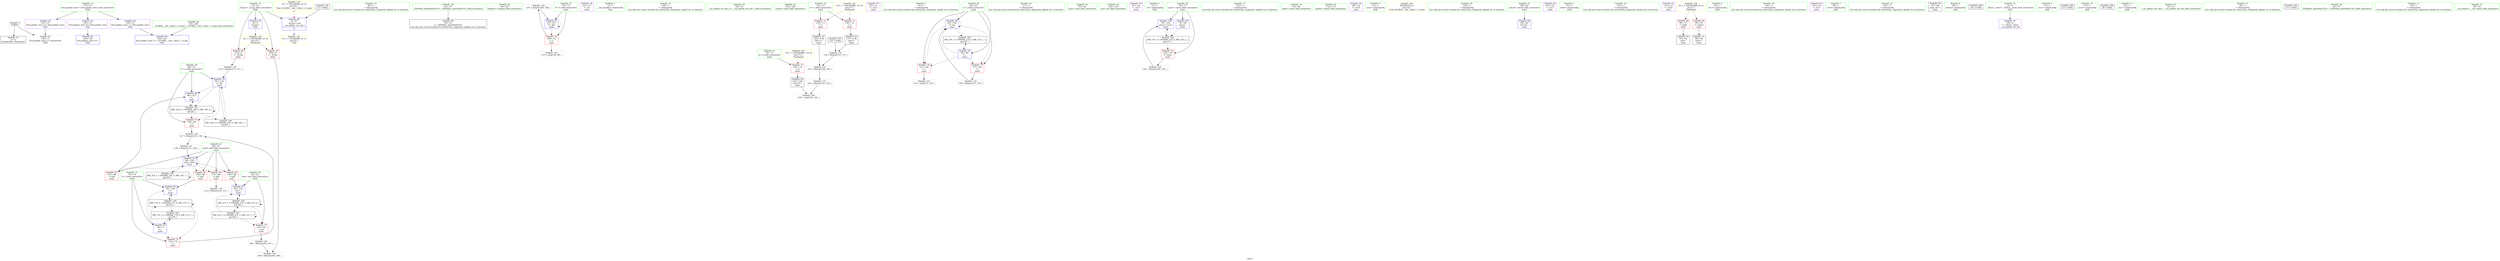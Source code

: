 digraph "SVFG" {
	label="SVFG";

	Node0x564254db64c0 [shape=record,color=grey,label="{NodeID: 0\nNullPtr}"];
	Node0x564254db64c0 -> Node0x564254dc0fc0[style=solid];
	Node0x564254db64c0 -> Node0x564254dc41e0[style=solid];
	Node0x564254dc1160 [shape=record,color=blue,label="{NodeID: 97\n82\<--150\nans\<--\nmain\n}"];
	Node0x564254dc1160 -> Node0x564254dcf0f0[style=dashed];
	Node0x564254dbf2c0 [shape=record,color=green,label="{NodeID: 14\n89\<--1\n\<--dummyObj\nCan only get source location for instruction, argument, global var or function.}"];
	Node0x564254dbfea0 [shape=record,color=green,label="{NodeID: 28\n41\<--47\n_ZNSt8ios_base4InitD1Ev\<--_ZNSt8ios_base4InitD1Ev_field_insensitive\n}"];
	Node0x564254dbfea0 -> Node0x564254dc20e0[style=solid];
	Node0x564254dc0ac0 [shape=record,color=green,label="{NodeID: 42\n94\<--95\nfreopen\<--freopen_field_insensitive\n}"];
	Node0x564254dc82d0 [shape=record,color=grey,label="{NodeID: 139\n107 = Binary(106, 108, )\n}"];
	Node0x564254dc82d0 -> Node0x564254dc4550[style=solid];
	Node0x564254dc2790 [shape=record,color=purple,label="{NodeID: 56\n91\<--11\n\<--.str\nmain\n}"];
	Node0x564254dc3380 [shape=record,color=red,label="{NodeID: 70\n106\<--70\n\<--T\nmain\n}"];
	Node0x564254dc3380 -> Node0x564254dc82d0[style=solid];
	Node0x564254dc3380 -> Node0x564254dc8710[style=solid];
	Node0x564254dc3ee0 [shape=record,color=blue,label="{NodeID: 84\n8\<--9\n_ZL2pi\<--\nGlob }"];
	Node0x564254dc3ee0 -> Node0x564254dd1a10[style=dashed];
	Node0x564254db5730 [shape=record,color=green,label="{NodeID: 1\n7\<--1\n__dso_handle\<--dummyObj\nGlob }"];
	Node0x564254dc1230 [shape=record,color=blue,label="{NodeID: 98\n80\<--153\nr\<--\nmain\n}"];
	Node0x564254dc1230 -> Node0x564254dcebf0[style=dashed];
	Node0x564254dbf350 [shape=record,color=green,label="{NodeID: 15\n108\<--1\n\<--dummyObj\nCan only get source location for instruction, argument, global var or function.}"];
	Node0x564254dbffa0 [shape=record,color=green,label="{NodeID: 29\n54\<--55\n__cxx_global_var_init.1\<--__cxx_global_var_init.1_field_insensitive\n}"];
	Node0x564254dc0bc0 [shape=record,color=green,label="{NodeID: 43\n103\<--104\nscanf\<--scanf_field_insensitive\n}"];
	Node0x564254dc8410 [shape=record,color=grey,label="{NodeID: 140\n146 = cmp(142, 145, )\n}"];
	Node0x564254dc2860 [shape=record,color=purple,label="{NodeID: 57\n92\<--13\n\<--.str.2\nmain\n}"];
	Node0x564254dc3450 [shape=record,color=red,label="{NodeID: 71\n136\<--72\n\<--v\nmain\n}"];
	Node0x564254dc3450 -> Node0x564254dc2450[style=solid];
	Node0x564254dc3fe0 [shape=record,color=blue,label="{NodeID: 85\n193\<--28\nllvm.global_ctors_0\<--\nGlob }"];
	Node0x564254db5230 [shape=record,color=green,label="{NodeID: 2\n9\<--1\n\<--dummyObj\nCan only get source location for instruction, argument, global var or function.}"];
	Node0x564254dc1300 [shape=record,color=blue,label="{NodeID: 99\n84\<--158\ni\<--inc\nmain\n}"];
	Node0x564254dc1300 -> Node0x564254dc3a00[style=dashed];
	Node0x564254dc1300 -> Node0x564254dc3ad0[style=dashed];
	Node0x564254dc1300 -> Node0x564254dc1300[style=dashed];
	Node0x564254dc1300 -> Node0x564254dcdcf0[style=dashed];
	Node0x564254dbf420 [shape=record,color=green,label="{NodeID: 16\n117\<--1\n\<--dummyObj\nCan only get source location for instruction, argument, global var or function.}"];
	Node0x564254dc00a0 [shape=record,color=green,label="{NodeID: 30\n59\<--60\nacos\<--acos_field_insensitive\n}"];
	Node0x564254dc0cc0 [shape=record,color=green,label="{NodeID: 44\n134\<--135\nsin\<--sin_field_insensitive\n}"];
	Node0x564254dc8590 [shape=record,color=grey,label="{NodeID: 141\n122 = cmp(121, 123, )\n}"];
	Node0x564254dc2930 [shape=record,color=purple,label="{NodeID: 58\n97\<--16\n\<--.str.3\nmain\n}"];
	Node0x564254dc3520 [shape=record,color=red,label="{NodeID: 72\n139\<--72\n\<--v\nmain\n}"];
	Node0x564254dc3520 -> Node0x564254dc2520[style=solid];
	Node0x564254dc40e0 [shape=record,color=blue,label="{NodeID: 86\n194\<--29\nllvm.global_ctors_1\<--_GLOBAL__sub_I_dtyfc_1_0.cpp\nGlob }"];
	Node0x564254db6550 [shape=record,color=green,label="{NodeID: 3\n11\<--1\n.str\<--dummyObj\nGlob }"];
	Node0x564254dc13d0 [shape=record,color=blue,label="{NodeID: 100\n76\<--163\ncases\<--inc12\nmain\n}"];
	Node0x564254dc13d0 -> Node0x564254dcc8f0[style=dashed];
	Node0x564254dbf4f0 [shape=record,color=green,label="{NodeID: 17\n123\<--1\n\<--dummyObj\nCan only get source location for instruction, argument, global var or function.}"];
	Node0x564254dc01a0 [shape=record,color=green,label="{NodeID: 31\n65\<--66\nmain\<--main_field_insensitive\n}"];
	Node0x564254dc6a00 [shape=record,color=grey,label="{NodeID: 128\n163 = Binary(162, 159, )\n}"];
	Node0x564254dc6a00 -> Node0x564254dc13d0[style=solid];
	Node0x564254dc0dc0 [shape=record,color=green,label="{NodeID: 45\n172\<--173\nprintf\<--printf_field_insensitive\n}"];
	Node0x564254dc8710 [shape=record,color=grey,label="{NodeID: 142\n110 = cmp(106, 89, )\n}"];
	Node0x564254dc2a00 [shape=record,color=purple,label="{NodeID: 59\n98\<--18\n\<--.str.4\nmain\n}"];
	Node0x564254dc35f0 [shape=record,color=red,label="{NodeID: 73\n144\<--74\n\<--d\nmain\n}"];
	Node0x564254dc35f0 -> Node0x564254dc25f0[style=solid];
	Node0x564254dd23b0 [shape=record,color=yellow,style=double,label="{NodeID: 170\n2V_1 = ENCHI(MR_2V_0)\npts\{10 \}\nFun[_GLOBAL__sub_I_dtyfc_1_0.cpp]|{<s0>11}}"];
	Node0x564254dd23b0:s0 -> Node0x564254dc42e0[style=dashed,color=red];
	Node0x564254dc41e0 [shape=record,color=blue, style = dotted,label="{NodeID: 87\n195\<--3\nllvm.global_ctors_2\<--dummyVal\nGlob }"];
	Node0x564254db5320 [shape=record,color=green,label="{NodeID: 4\n13\<--1\n.str.2\<--dummyObj\nGlob }"];
	Node0x564254dd3a90 [shape=record,color=yellow,style=double,label="{NodeID: 184\nRETMU(2V_2)\npts\{10 \}\nFun[_GLOBAL__sub_I_dtyfc_1_0.cpp]}"];
	Node0x564254dbf5c0 [shape=record,color=green,label="{NodeID: 18\n129\<--1\n\<--dummyObj\nCan only get source location for instruction, argument, global var or function.}"];
	Node0x564254dc02a0 [shape=record,color=green,label="{NodeID: 32\n68\<--69\nretval\<--retval_field_insensitive\nmain\n}"];
	Node0x564254dc02a0 -> Node0x564254dc43b0[style=solid];
	Node0x564254dc6b80 [shape=record,color=grey,label="{NodeID: 129\n166 = Binary(165, 167, )\n}"];
	Node0x564254dc6b80 -> Node0x564254dc6d00[style=solid];
	Node0x564254dc0ec0 [shape=record,color=green,label="{NodeID: 46\n29\<--188\n_GLOBAL__sub_I_dtyfc_1_0.cpp\<--_GLOBAL__sub_I_dtyfc_1_0.cpp_field_insensitive\n}"];
	Node0x564254dc0ec0 -> Node0x564254dc40e0[style=solid];
	Node0x564254dc2ad0 [shape=record,color=purple,label="{NodeID: 60\n101\<--21\n\<--.str.5\nmain\n}"];
	Node0x564254dc36c0 [shape=record,color=red,label="{NodeID: 74\n162\<--76\n\<--cases\nmain\n}"];
	Node0x564254dc36c0 -> Node0x564254dc6a00[style=solid];
	Node0x564254dc42e0 [shape=record,color=blue,label="{NodeID: 88\n8\<--57\n_ZL2pi\<--call\n__cxx_global_var_init.1\n|{<s0>11}}"];
	Node0x564254dc42e0:s0 -> Node0x564254dd3dc0[style=dashed,color=blue];
	Node0x564254db5820 [shape=record,color=green,label="{NodeID: 5\n15\<--1\nstdin\<--dummyObj\nGlob }"];
	Node0x564254dbf690 [shape=record,color=green,label="{NodeID: 19\n143\<--1\n\<--dummyObj\nCan only get source location for instruction, argument, global var or function.}"];
	Node0x564254dc0370 [shape=record,color=green,label="{NodeID: 33\n70\<--71\nT\<--T_field_insensitive\nmain\n}"];
	Node0x564254dc0370 -> Node0x564254dc3380[style=solid];
	Node0x564254dc0370 -> Node0x564254dc4550[style=solid];
	Node0x564254dc6d00 [shape=record,color=grey,label="{NodeID: 130\n169 = Binary(166, 168, )\n}"];
	Node0x564254dc0fc0 [shape=record,color=black,label="{NodeID: 47\n2\<--3\ndummyVal\<--dummyVal\n}"];
	Node0x564254dcc8f0 [shape=record,color=black,label="{NodeID: 144\nMR_15V_3 = PHI(MR_15V_4, MR_15V_2, )\npts\{77 \}\n}"];
	Node0x564254dcc8f0 -> Node0x564254dc36c0[style=dashed];
	Node0x564254dcc8f0 -> Node0x564254dc13d0[style=dashed];
	Node0x564254dc2ba0 [shape=record,color=purple,label="{NodeID: 61\n112\<--23\n\<--.str.6\nmain\n}"];
	Node0x564254dd0ef0 [shape=record,color=yellow,style=double,label="{NodeID: 158\n4V_1 = ENCHI(MR_4V_0)\npts\{1 \}\nFun[main]}"];
	Node0x564254dd0ef0 -> Node0x564254dc31e0[style=dashed];
	Node0x564254dd0ef0 -> Node0x564254dc32b0[style=dashed];
	Node0x564254dc3790 [shape=record,color=red,label="{NodeID: 75\n125\<--78\n\<--l\nmain\n}"];
	Node0x564254dc3790 -> Node0x564254dc1c10[style=solid];
	Node0x564254dc43b0 [shape=record,color=blue,label="{NodeID: 89\n68\<--89\nretval\<--\nmain\n}"];
	Node0x564254dbe690 [shape=record,color=green,label="{NodeID: 6\n16\<--1\n.str.3\<--dummyObj\nGlob }"];
	Node0x564254dbf760 [shape=record,color=green,label="{NodeID: 20\n159\<--1\n\<--dummyObj\nCan only get source location for instruction, argument, global var or function.}"];
	Node0x564254dc0440 [shape=record,color=green,label="{NodeID: 34\n72\<--73\nv\<--v_field_insensitive\nmain\n}"];
	Node0x564254dc0440 -> Node0x564254dc3450[style=solid];
	Node0x564254dc0440 -> Node0x564254dc3520[style=solid];
	Node0x564254dc6e80 [shape=record,color=grey,label="{NodeID: 131\n141 = Binary(138, 140, )\n}"];
	Node0x564254dc6e80 -> Node0x564254dc7180[style=solid];
	Node0x564254dc20e0 [shape=record,color=black,label="{NodeID: 48\n40\<--41\n\<--_ZNSt8ios_base4InitD1Ev\nCan only get source location for instruction, argument, global var or function.}"];
	Node0x564254dccdf0 [shape=record,color=black,label="{NodeID: 145\nMR_17V_2 = PHI(MR_17V_4, MR_17V_1, )\npts\{79 \}\n}"];
	Node0x564254dccdf0 -> Node0x564254dc4620[style=dashed];
	Node0x564254dc2c70 [shape=record,color=purple,label="{NodeID: 62\n170\<--25\n\<--.str.7\nmain\n}"];
	Node0x564254dd1a10 [shape=record,color=yellow,style=double,label="{NodeID: 159\n2V_1 = ENCHI(MR_2V_0)\npts\{10 \}\nFun[main]}"];
	Node0x564254dd1a10 -> Node0x564254dc3040[style=dashed];
	Node0x564254dd1a10 -> Node0x564254dc3110[style=dashed];
	Node0x564254dc3860 [shape=record,color=red,label="{NodeID: 76\n126\<--80\n\<--r\nmain\n}"];
	Node0x564254dc3860 -> Node0x564254dc1c10[style=solid];
	Node0x564254dc4480 [shape=record,color=blue,label="{NodeID: 90\n76\<--89\ncases\<--\nmain\n}"];
	Node0x564254dc4480 -> Node0x564254dcc8f0[style=dashed];
	Node0x564254dbe720 [shape=record,color=green,label="{NodeID: 7\n18\<--1\n.str.4\<--dummyObj\nGlob }"];
	Node0x564254dd3dc0 [shape=record,color=yellow,style=double,label="{NodeID: 187\n2V_2 = CSCHI(MR_2V_1)\npts\{10 \}\nCS[]}"];
	Node0x564254dbf830 [shape=record,color=green,label="{NodeID: 21\n167\<--1\n\<--dummyObj\nCan only get source location for instruction, argument, global var or function.}"];
	Node0x564254dc0510 [shape=record,color=green,label="{NodeID: 35\n74\<--75\nd\<--d_field_insensitive\nmain\n}"];
	Node0x564254dc0510 -> Node0x564254dc35f0[style=solid];
	Node0x564254dc7000 [shape=record,color=grey,label="{NodeID: 132\n158 = Binary(157, 159, )\n}"];
	Node0x564254dc7000 -> Node0x564254dc1300[style=solid];
	Node0x564254dc21e0 [shape=record,color=black,label="{NodeID: 49\n67\<--89\nmain_ret\<--\nmain\n}"];
	Node0x564254dcd2f0 [shape=record,color=black,label="{NodeID: 146\nMR_19V_2 = PHI(MR_19V_4, MR_19V_1, )\npts\{81 \}\n}"];
	Node0x564254dcd2f0 -> Node0x564254dc46f0[style=dashed];
	Node0x564254dc2d40 [shape=record,color=purple,label="{NodeID: 63\n193\<--27\nllvm.global_ctors_0\<--llvm.global_ctors\nGlob }"];
	Node0x564254dc2d40 -> Node0x564254dc3fe0[style=solid];
	Node0x564254dc3930 [shape=record,color=red,label="{NodeID: 77\n165\<--82\n\<--ans\nmain\n}"];
	Node0x564254dc3930 -> Node0x564254dc6b80[style=solid];
	Node0x564254dc4550 [shape=record,color=blue,label="{NodeID: 91\n70\<--107\nT\<--dec\nmain\n}"];
	Node0x564254dc4550 -> Node0x564254dc3380[style=dashed];
	Node0x564254dc4550 -> Node0x564254dc4550[style=dashed];
	Node0x564254dbe7b0 [shape=record,color=green,label="{NodeID: 8\n20\<--1\nstdout\<--dummyObj\nGlob }"];
	Node0x564254bf27a0 [shape=record,color=black,label="{NodeID: 188\n102 = PHI()\n}"];
	Node0x564254dbf900 [shape=record,color=green,label="{NodeID: 22\n4\<--6\n_ZStL8__ioinit\<--_ZStL8__ioinit_field_insensitive\nGlob }"];
	Node0x564254dbf900 -> Node0x564254dc26c0[style=solid];
	Node0x564254dc05e0 [shape=record,color=green,label="{NodeID: 36\n76\<--77\ncases\<--cases_field_insensitive\nmain\n}"];
	Node0x564254dc05e0 -> Node0x564254dc36c0[style=solid];
	Node0x564254dc05e0 -> Node0x564254dc4480[style=solid];
	Node0x564254dc05e0 -> Node0x564254dc13d0[style=solid];
	Node0x564254dc7180 [shape=record,color=grey,label="{NodeID: 133\n142 = Binary(141, 143, )\n}"];
	Node0x564254dc7180 -> Node0x564254dc8410[style=solid];
	Node0x564254dc22b0 [shape=record,color=black,label="{NodeID: 50\n93\<--90\ncall\<--\nmain\n}"];
	Node0x564254dcd7f0 [shape=record,color=black,label="{NodeID: 147\nMR_21V_2 = PHI(MR_21V_3, MR_21V_1, )\npts\{83 \}\n}"];
	Node0x564254dcd7f0 -> Node0x564254dc3930[style=dashed];
	Node0x564254dcd7f0 -> Node0x564254dc1160[style=dashed];
	Node0x564254dcd7f0 -> Node0x564254dcd7f0[style=dashed];
	Node0x564254dcd7f0 -> Node0x564254dcf0f0[style=dashed];
	Node0x564254dc2e40 [shape=record,color=purple,label="{NodeID: 64\n194\<--27\nllvm.global_ctors_1\<--llvm.global_ctors\nGlob }"];
	Node0x564254dc2e40 -> Node0x564254dc40e0[style=solid];
	Node0x564254dc3a00 [shape=record,color=red,label="{NodeID: 78\n121\<--84\n\<--i\nmain\n}"];
	Node0x564254dc3a00 -> Node0x564254dc8590[style=solid];
	Node0x564254dc4620 [shape=record,color=blue,label="{NodeID: 92\n78\<--9\nl\<--\nmain\n}"];
	Node0x564254dc4620 -> Node0x564254dc3790[style=dashed];
	Node0x564254dc4620 -> Node0x564254dc1090[style=dashed];
	Node0x564254dc4620 -> Node0x564254dccdf0[style=dashed];
	Node0x564254dc4620 -> Node0x564254dce6f0[style=dashed];
	Node0x564254dbe840 [shape=record,color=green,label="{NodeID: 9\n21\<--1\n.str.5\<--dummyObj\nGlob }"];
	Node0x564254dda120 [shape=record,color=black,label="{NodeID: 189\n113 = PHI()\n}"];
	Node0x564254dbf9d0 [shape=record,color=green,label="{NodeID: 23\n8\<--10\n_ZL2pi\<--_ZL2pi_field_insensitive\nGlob }"];
	Node0x564254dbf9d0 -> Node0x564254dc3040[style=solid];
	Node0x564254dbf9d0 -> Node0x564254dc3110[style=solid];
	Node0x564254dbf9d0 -> Node0x564254dc3ee0[style=solid];
	Node0x564254dbf9d0 -> Node0x564254dc42e0[style=solid];
	Node0x564254dc06b0 [shape=record,color=green,label="{NodeID: 37\n78\<--79\nl\<--l_field_insensitive\nmain\n}"];
	Node0x564254dc06b0 -> Node0x564254dc3790[style=solid];
	Node0x564254dc06b0 -> Node0x564254dc4620[style=solid];
	Node0x564254dc06b0 -> Node0x564254dc1090[style=solid];
	Node0x564254dc1910 [shape=record,color=grey,label="{NodeID: 134\n132 = Binary(129, 131, )\n}"];
	Node0x564254dc2380 [shape=record,color=black,label="{NodeID: 51\n99\<--96\ncall1\<--\nmain\n}"];
	Node0x564254dcdcf0 [shape=record,color=black,label="{NodeID: 148\nMR_23V_2 = PHI(MR_23V_4, MR_23V_1, )\npts\{85 \}\n}"];
	Node0x564254dcdcf0 -> Node0x564254dc47c0[style=dashed];
	Node0x564254dc2f40 [shape=record,color=purple,label="{NodeID: 65\n195\<--27\nllvm.global_ctors_2\<--llvm.global_ctors\nGlob }"];
	Node0x564254dc2f40 -> Node0x564254dc41e0[style=solid];
	Node0x564254dd1cb0 [shape=record,color=yellow,style=double,label="{NodeID: 162\n11V_1 = ENCHI(MR_11V_0)\npts\{73 \}\nFun[main]}"];
	Node0x564254dd1cb0 -> Node0x564254dc3450[style=dashed];
	Node0x564254dd1cb0 -> Node0x564254dc3520[style=dashed];
	Node0x564254dc3ad0 [shape=record,color=red,label="{NodeID: 79\n157\<--84\n\<--i\nmain\n}"];
	Node0x564254dc3ad0 -> Node0x564254dc7000[style=solid];
	Node0x564254dc46f0 [shape=record,color=blue,label="{NodeID: 93\n80\<--116\nr\<--div\nmain\n}"];
	Node0x564254dc46f0 -> Node0x564254dc3860[style=dashed];
	Node0x564254dc46f0 -> Node0x564254dc1230[style=dashed];
	Node0x564254dc46f0 -> Node0x564254dcd2f0[style=dashed];
	Node0x564254dc46f0 -> Node0x564254dcebf0[style=dashed];
	Node0x564254dbf080 [shape=record,color=green,label="{NodeID: 10\n23\<--1\n.str.6\<--dummyObj\nGlob }"];
	Node0x564254dda220 [shape=record,color=black,label="{NodeID: 190\n39 = PHI()\n}"];
	Node0x564254dbfaa0 [shape=record,color=green,label="{NodeID: 24\n27\<--31\nllvm.global_ctors\<--llvm.global_ctors_field_insensitive\nGlob }"];
	Node0x564254dbfaa0 -> Node0x564254dc2d40[style=solid];
	Node0x564254dbfaa0 -> Node0x564254dc2e40[style=solid];
	Node0x564254dbfaa0 -> Node0x564254dc2f40[style=solid];
	Node0x564254dc0780 [shape=record,color=green,label="{NodeID: 38\n80\<--81\nr\<--r_field_insensitive\nmain\n}"];
	Node0x564254dc0780 -> Node0x564254dc3860[style=solid];
	Node0x564254dc0780 -> Node0x564254dc46f0[style=solid];
	Node0x564254dc0780 -> Node0x564254dc1230[style=solid];
	Node0x564254dc1a90 [shape=record,color=grey,label="{NodeID: 135\n138 = Binary(133, 137, )\n}"];
	Node0x564254dc1a90 -> Node0x564254dc6e80[style=solid];
	Node0x564254dc2450 [shape=record,color=black,label="{NodeID: 52\n137\<--136\nconv\<--\nmain\n}"];
	Node0x564254dc2450 -> Node0x564254dc1a90[style=solid];
	Node0x564254dce1f0 [shape=record,color=black,label="{NodeID: 149\nMR_25V_2 = PHI(MR_25V_3, MR_25V_1, )\npts\{87 \}\n}"];
	Node0x564254dce1f0 -> Node0x564254dc4890[style=dashed];
	Node0x564254dce1f0 -> Node0x564254dce1f0[style=dashed];
	Node0x564254dc3040 [shape=record,color=red,label="{NodeID: 66\n115\<--8\n\<--_ZL2pi\nmain\n}"];
	Node0x564254dc3040 -> Node0x564254dc1f10[style=solid];
	Node0x564254dd1d90 [shape=record,color=yellow,style=double,label="{NodeID: 163\n13V_1 = ENCHI(MR_13V_0)\npts\{75 \}\nFun[main]}"];
	Node0x564254dd1d90 -> Node0x564254dc35f0[style=dashed];
	Node0x564254dc3ba0 [shape=record,color=red,label="{NodeID: 80\n131\<--86\n\<--mid\nmain\n}"];
	Node0x564254dc3ba0 -> Node0x564254dc1910[style=solid];
	Node0x564254dc47c0 [shape=record,color=blue,label="{NodeID: 94\n84\<--89\ni\<--\nmain\n}"];
	Node0x564254dc47c0 -> Node0x564254dc3a00[style=dashed];
	Node0x564254dc47c0 -> Node0x564254dc3ad0[style=dashed];
	Node0x564254dc47c0 -> Node0x564254dc1300[style=dashed];
	Node0x564254dc47c0 -> Node0x564254dcdcf0[style=dashed];
	Node0x564254dbf110 [shape=record,color=green,label="{NodeID: 11\n25\<--1\n.str.7\<--dummyObj\nGlob }"];
	Node0x564254ddaa20 [shape=record,color=black,label="{NodeID: 191\n57 = PHI()\n}"];
	Node0x564254ddaa20 -> Node0x564254dc42e0[style=solid];
	Node0x564254dbfba0 [shape=record,color=green,label="{NodeID: 25\n32\<--33\n__cxx_global_var_init\<--__cxx_global_var_init_field_insensitive\n}"];
	Node0x564254dc0850 [shape=record,color=green,label="{NodeID: 39\n82\<--83\nans\<--ans_field_insensitive\nmain\n}"];
	Node0x564254dc0850 -> Node0x564254dc3930[style=solid];
	Node0x564254dc0850 -> Node0x564254dc1160[style=solid];
	Node0x564254dc1c10 [shape=record,color=grey,label="{NodeID: 136\n127 = Binary(125, 126, )\n}"];
	Node0x564254dc1c10 -> Node0x564254dc1d90[style=solid];
	Node0x564254dc2520 [shape=record,color=black,label="{NodeID: 53\n140\<--139\nconv7\<--\nmain\n}"];
	Node0x564254dc2520 -> Node0x564254dc6e80[style=solid];
	Node0x564254dce6f0 [shape=record,color=black,label="{NodeID: 150\nMR_17V_6 = PHI(MR_17V_4, MR_17V_5, )\npts\{79 \}\n}"];
	Node0x564254dce6f0 -> Node0x564254dc3790[style=dashed];
	Node0x564254dce6f0 -> Node0x564254dc1090[style=dashed];
	Node0x564254dce6f0 -> Node0x564254dccdf0[style=dashed];
	Node0x564254dce6f0 -> Node0x564254dce6f0[style=dashed];
	Node0x564254dc3110 [shape=record,color=red,label="{NodeID: 67\n168\<--8\n\<--_ZL2pi\nmain\n}"];
	Node0x564254dc3110 -> Node0x564254dc6d00[style=solid];
	Node0x564254dc3c70 [shape=record,color=red,label="{NodeID: 81\n148\<--86\n\<--mid\nmain\n}"];
	Node0x564254dc3c70 -> Node0x564254dc1090[style=solid];
	Node0x564254dc4890 [shape=record,color=blue,label="{NodeID: 95\n86\<--128\nmid\<--div4\nmain\n}"];
	Node0x564254dc4890 -> Node0x564254dc3ba0[style=dashed];
	Node0x564254dc4890 -> Node0x564254dc3c70[style=dashed];
	Node0x564254dc4890 -> Node0x564254dc3d40[style=dashed];
	Node0x564254dc4890 -> Node0x564254dc3e10[style=dashed];
	Node0x564254dc4890 -> Node0x564254dc4890[style=dashed];
	Node0x564254dc4890 -> Node0x564254dce1f0[style=dashed];
	Node0x564254dbf1a0 [shape=record,color=green,label="{NodeID: 12\n28\<--1\n\<--dummyObj\nCan only get source location for instruction, argument, global var or function.}"];
	Node0x564254dc49c0 [shape=record,color=black,label="{NodeID: 192\n171 = PHI()\n}"];
	Node0x564254dbfca0 [shape=record,color=green,label="{NodeID: 26\n36\<--37\n_ZNSt8ios_base4InitC1Ev\<--_ZNSt8ios_base4InitC1Ev_field_insensitive\n}"];
	Node0x564254dc0920 [shape=record,color=green,label="{NodeID: 40\n84\<--85\ni\<--i_field_insensitive\nmain\n}"];
	Node0x564254dc0920 -> Node0x564254dc3a00[style=solid];
	Node0x564254dc0920 -> Node0x564254dc3ad0[style=solid];
	Node0x564254dc0920 -> Node0x564254dc47c0[style=solid];
	Node0x564254dc0920 -> Node0x564254dc1300[style=solid];
	Node0x564254dc1d90 [shape=record,color=grey,label="{NodeID: 137\n128 = Binary(127, 129, )\n}"];
	Node0x564254dc1d90 -> Node0x564254dc4890[style=solid];
	Node0x564254dc25f0 [shape=record,color=black,label="{NodeID: 54\n145\<--144\nconv10\<--\nmain\n}"];
	Node0x564254dc25f0 -> Node0x564254dc8410[style=solid];
	Node0x564254dcebf0 [shape=record,color=black,label="{NodeID: 151\nMR_19V_5 = PHI(MR_19V_6, MR_19V_4, )\npts\{81 \}\n}"];
	Node0x564254dcebf0 -> Node0x564254dc3860[style=dashed];
	Node0x564254dcebf0 -> Node0x564254dc1230[style=dashed];
	Node0x564254dcebf0 -> Node0x564254dcd2f0[style=dashed];
	Node0x564254dcebf0 -> Node0x564254dcebf0[style=dashed];
	Node0x564254dc31e0 [shape=record,color=red,label="{NodeID: 68\n90\<--15\n\<--stdin\nmain\n}"];
	Node0x564254dc31e0 -> Node0x564254dc22b0[style=solid];
	Node0x564254dc3d40 [shape=record,color=red,label="{NodeID: 82\n150\<--86\n\<--mid\nmain\n}"];
	Node0x564254dc3d40 -> Node0x564254dc1160[style=solid];
	Node0x564254dc1090 [shape=record,color=blue,label="{NodeID: 96\n78\<--148\nl\<--\nmain\n}"];
	Node0x564254dc1090 -> Node0x564254dce6f0[style=dashed];
	Node0x564254dbf230 [shape=record,color=green,label="{NodeID: 13\n58\<--1\n\<--dummyObj\nCan only get source location for instruction, argument, global var or function.}"];
	Node0x564254dc4a90 [shape=record,color=black,label="{NodeID: 193\n133 = PHI()\n}"];
	Node0x564254dc4a90 -> Node0x564254dc1a90[style=solid];
	Node0x564254dbfda0 [shape=record,color=green,label="{NodeID: 27\n42\<--43\n__cxa_atexit\<--__cxa_atexit_field_insensitive\n}"];
	Node0x564254dc09f0 [shape=record,color=green,label="{NodeID: 41\n86\<--87\nmid\<--mid_field_insensitive\nmain\n}"];
	Node0x564254dc09f0 -> Node0x564254dc3ba0[style=solid];
	Node0x564254dc09f0 -> Node0x564254dc3c70[style=solid];
	Node0x564254dc09f0 -> Node0x564254dc3d40[style=solid];
	Node0x564254dc09f0 -> Node0x564254dc3e10[style=solid];
	Node0x564254dc09f0 -> Node0x564254dc4890[style=solid];
	Node0x564254dc1f10 [shape=record,color=grey,label="{NodeID: 138\n116 = Binary(115, 117, )\n}"];
	Node0x564254dc1f10 -> Node0x564254dc46f0[style=solid];
	Node0x564254dc26c0 [shape=record,color=purple,label="{NodeID: 55\n38\<--4\n\<--_ZStL8__ioinit\n__cxx_global_var_init\n}"];
	Node0x564254dcf0f0 [shape=record,color=black,label="{NodeID: 152\nMR_21V_5 = PHI(MR_21V_3, MR_21V_4, )\npts\{83 \}\n}"];
	Node0x564254dcf0f0 -> Node0x564254dc3930[style=dashed];
	Node0x564254dcf0f0 -> Node0x564254dc1160[style=dashed];
	Node0x564254dcf0f0 -> Node0x564254dcd7f0[style=dashed];
	Node0x564254dcf0f0 -> Node0x564254dcf0f0[style=dashed];
	Node0x564254dc32b0 [shape=record,color=red,label="{NodeID: 69\n96\<--20\n\<--stdout\nmain\n}"];
	Node0x564254dc32b0 -> Node0x564254dc2380[style=solid];
	Node0x564254dc3e10 [shape=record,color=red,label="{NodeID: 83\n153\<--86\n\<--mid\nmain\n}"];
	Node0x564254dc3e10 -> Node0x564254dc1230[style=solid];
}
